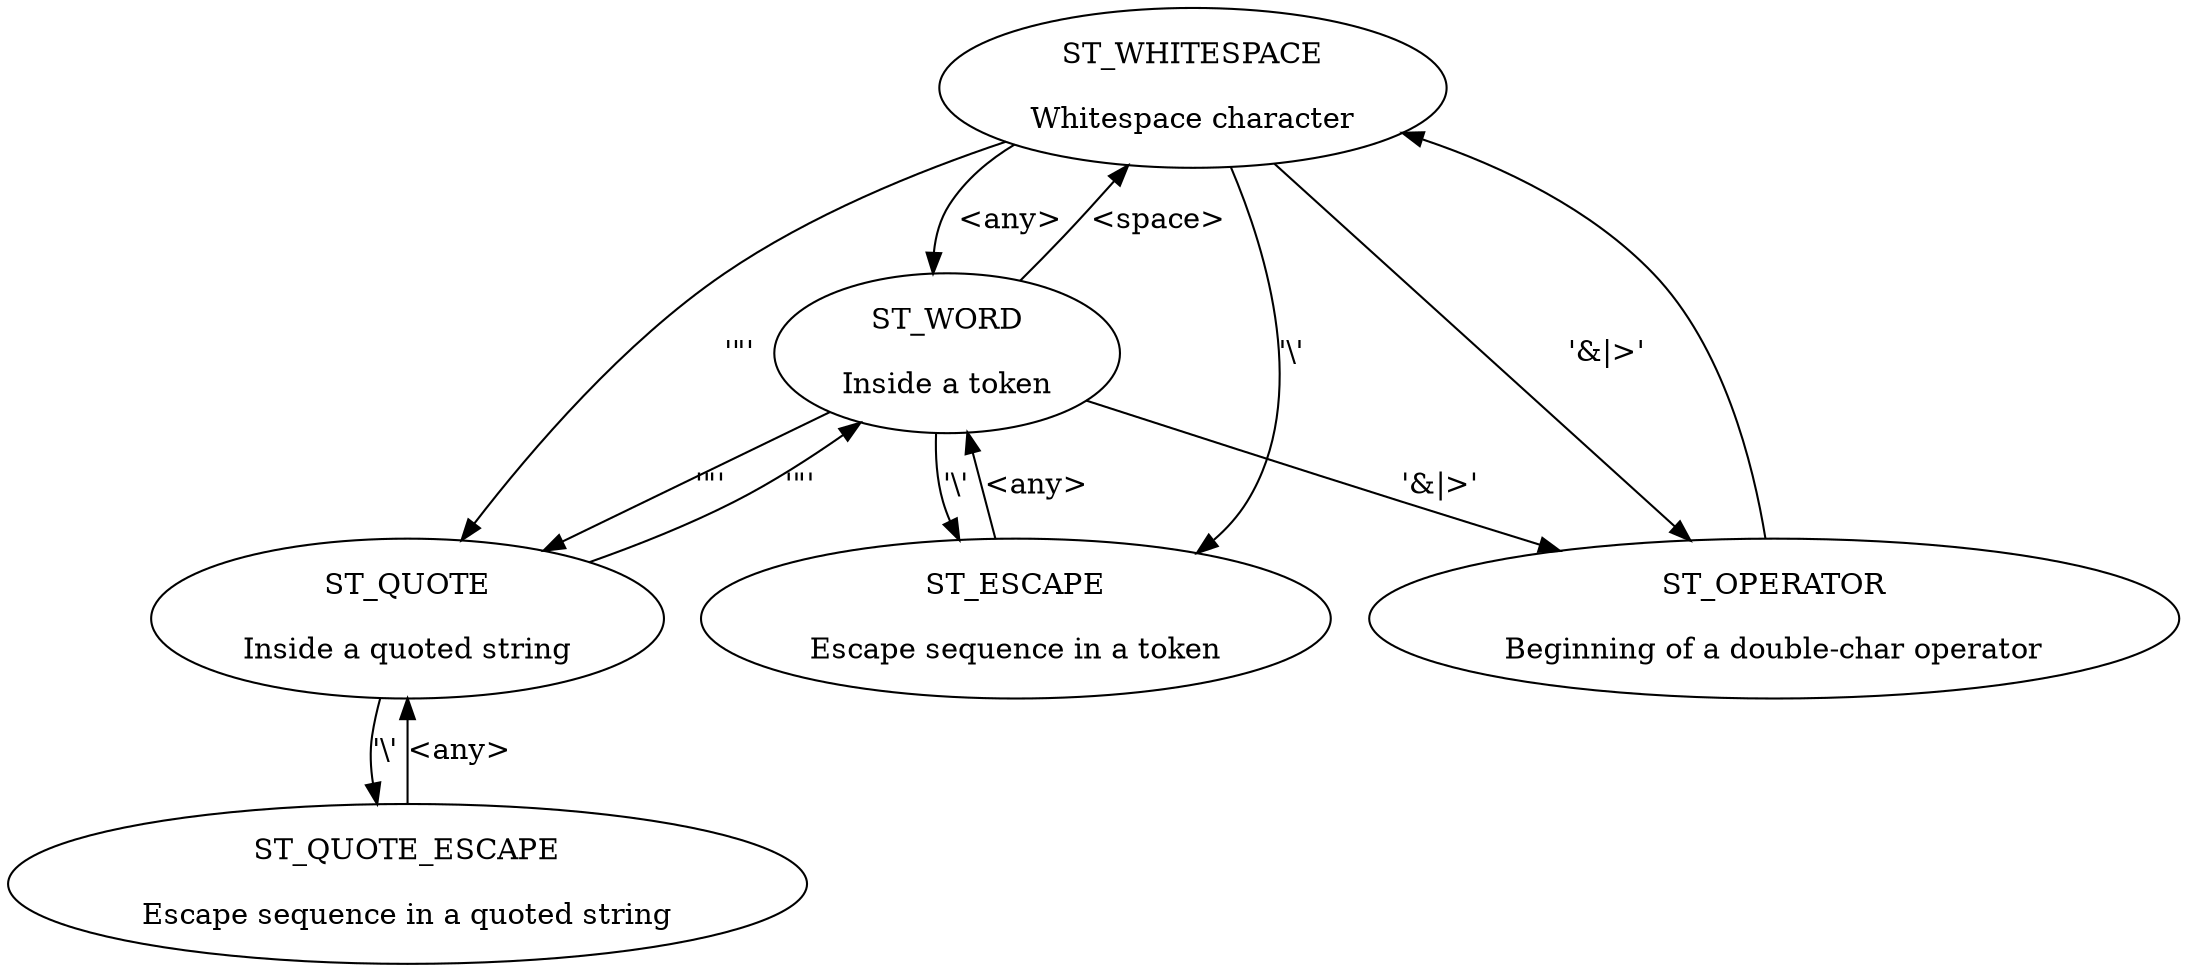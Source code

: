 digraph FSM {

ST_WHITESPACE [label="\N\n\nWhitespace character"];
ST_WORD [label="\N\n\nInside a token"];
ST_QUOTE [label="\N\n\nInside a quoted string"];
ST_ESCAPE [label="\N\n\nEscape sequence in a token"];  
ST_QUOTE_ESCAPE [label="\N\n\nEscape sequence in a quoted string"];  
ST_OPERATOR [label="\N\n\nBeginning of a double-char operator"];

ST_WHITESPACE -> ST_WORD [label=" <any>"];
ST_WHITESPACE -> ST_QUOTE [label="'\"'"];
ST_WHITESPACE -> ST_ESCAPE [label="'\\'"];
ST_WHITESPACE -> ST_OPERATOR [label="'&|>'"];

ST_WORD -> ST_QUOTE [label="'\"'"];
ST_WORD -> ST_WHITESPACE [label="<space>"];
ST_WORD -> ST_ESCAPE [label="'\\'"];
ST_WORD -> ST_OPERATOR [label="'&|>'"];

ST_QUOTE -> ST_WORD [label="'\"'"];
ST_QUOTE -> ST_QUOTE_ESCAPE [label="'\\'"];

ST_ESCAPE -> ST_WORD [label="<any>"];

ST_QUOTE_ESCAPE -> ST_QUOTE [label="<any>"];

ST_OPERATOR -> ST_WHITESPACE;
}
